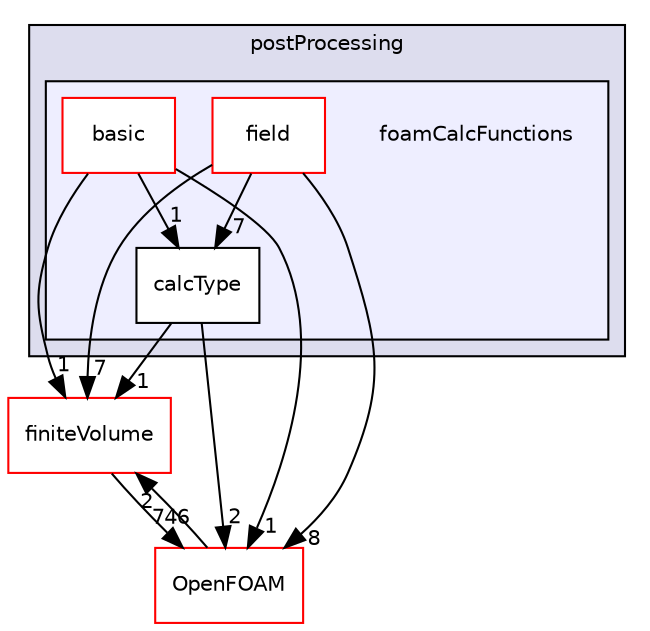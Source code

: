 digraph "src/postProcessing/foamCalcFunctions" {
  bgcolor=transparent;
  compound=true
  node [ fontsize="10", fontname="Helvetica"];
  edge [ labelfontsize="10", labelfontname="Helvetica"];
  subgraph clusterdir_a03451fb51a99aeda64b9111367b1019 {
    graph [ bgcolor="#ddddee", pencolor="black", label="postProcessing" fontname="Helvetica", fontsize="10", URL="dir_a03451fb51a99aeda64b9111367b1019.html"]
  subgraph clusterdir_e8edcdfe104a2a1ceea328e2145ca73e {
    graph [ bgcolor="#eeeeff", pencolor="black", label="" URL="dir_e8edcdfe104a2a1ceea328e2145ca73e.html"];
    dir_e8edcdfe104a2a1ceea328e2145ca73e [shape=plaintext label="foamCalcFunctions"];
    dir_40fb29a5b730146f4701645e0474228a [shape=box label="basic" color="red" fillcolor="white" style="filled" URL="dir_40fb29a5b730146f4701645e0474228a.html"];
    dir_8cc17f8dfc78ec3c29315950341ce9ca [shape=box label="calcType" color="black" fillcolor="white" style="filled" URL="dir_8cc17f8dfc78ec3c29315950341ce9ca.html"];
    dir_bfcb018a42f8a829ae9e479a66188d55 [shape=box label="field" color="red" fillcolor="white" style="filled" URL="dir_bfcb018a42f8a829ae9e479a66188d55.html"];
  }
  }
  dir_9bd15774b555cf7259a6fa18f99fe99b [shape=box label="finiteVolume" color="red" URL="dir_9bd15774b555cf7259a6fa18f99fe99b.html"];
  dir_c5473ff19b20e6ec4dfe5c310b3778a8 [shape=box label="OpenFOAM" color="red" URL="dir_c5473ff19b20e6ec4dfe5c310b3778a8.html"];
  dir_9bd15774b555cf7259a6fa18f99fe99b->dir_c5473ff19b20e6ec4dfe5c310b3778a8 [headlabel="746", labeldistance=1.5 headhref="dir_000896_001896.html"];
  dir_40fb29a5b730146f4701645e0474228a->dir_9bd15774b555cf7259a6fa18f99fe99b [headlabel="1", labeldistance=1.5 headhref="dir_002462_000896.html"];
  dir_40fb29a5b730146f4701645e0474228a->dir_c5473ff19b20e6ec4dfe5c310b3778a8 [headlabel="1", labeldistance=1.5 headhref="dir_002462_001896.html"];
  dir_40fb29a5b730146f4701645e0474228a->dir_8cc17f8dfc78ec3c29315950341ce9ca [headlabel="1", labeldistance=1.5 headhref="dir_002462_002464.html"];
  dir_bfcb018a42f8a829ae9e479a66188d55->dir_9bd15774b555cf7259a6fa18f99fe99b [headlabel="7", labeldistance=1.5 headhref="dir_002465_000896.html"];
  dir_bfcb018a42f8a829ae9e479a66188d55->dir_c5473ff19b20e6ec4dfe5c310b3778a8 [headlabel="8", labeldistance=1.5 headhref="dir_002465_001896.html"];
  dir_bfcb018a42f8a829ae9e479a66188d55->dir_8cc17f8dfc78ec3c29315950341ce9ca [headlabel="7", labeldistance=1.5 headhref="dir_002465_002464.html"];
  dir_c5473ff19b20e6ec4dfe5c310b3778a8->dir_9bd15774b555cf7259a6fa18f99fe99b [headlabel="2", labeldistance=1.5 headhref="dir_001896_000896.html"];
  dir_8cc17f8dfc78ec3c29315950341ce9ca->dir_9bd15774b555cf7259a6fa18f99fe99b [headlabel="1", labeldistance=1.5 headhref="dir_002464_000896.html"];
  dir_8cc17f8dfc78ec3c29315950341ce9ca->dir_c5473ff19b20e6ec4dfe5c310b3778a8 [headlabel="2", labeldistance=1.5 headhref="dir_002464_001896.html"];
}

